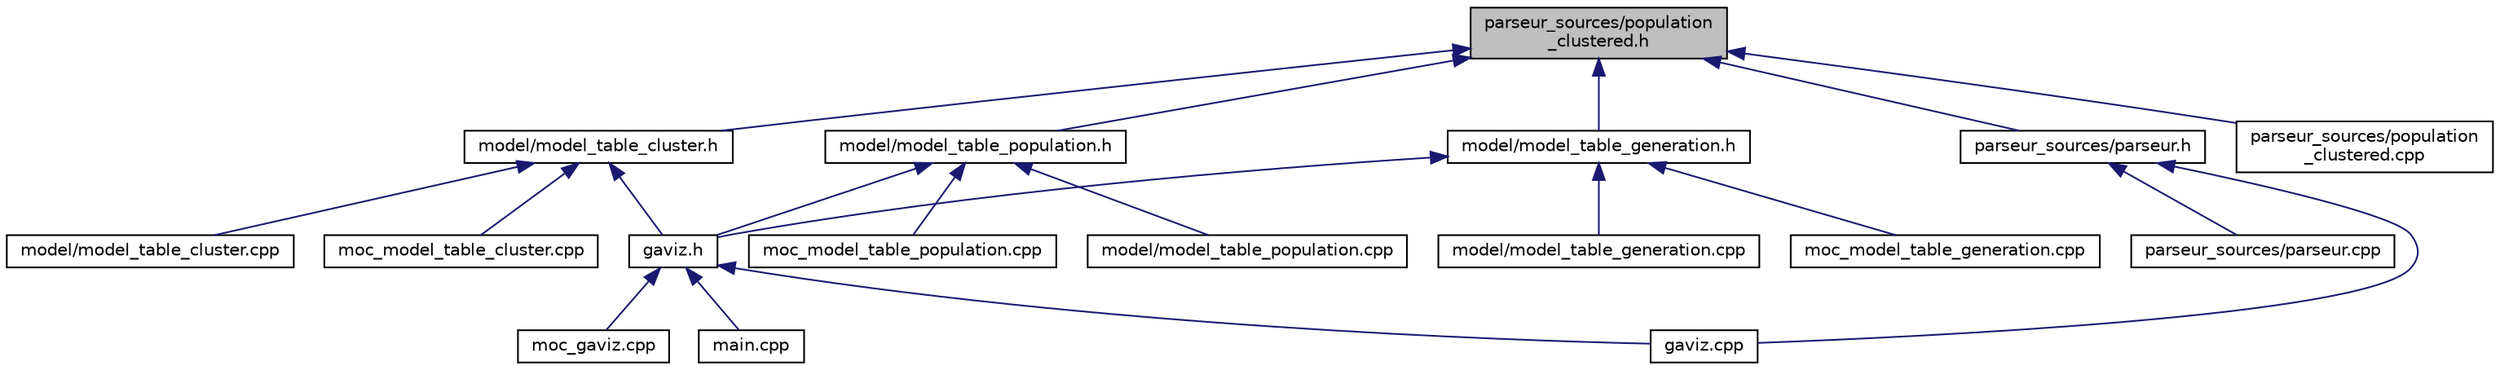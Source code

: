 digraph "parseur_sources/population_clustered.h"
{
  edge [fontname="Helvetica",fontsize="10",labelfontname="Helvetica",labelfontsize="10"];
  node [fontname="Helvetica",fontsize="10",shape=record];
  Node8 [label="parseur_sources/population\l_clustered.h",height=0.2,width=0.4,color="black", fillcolor="grey75", style="filled", fontcolor="black"];
  Node8 -> Node9 [dir="back",color="midnightblue",fontsize="10",style="solid",fontname="Helvetica"];
  Node9 [label="model/model_table_cluster.h",height=0.2,width=0.4,color="black", fillcolor="white", style="filled",URL="$model__table__cluster_8h.html"];
  Node9 -> Node10 [dir="back",color="midnightblue",fontsize="10",style="solid",fontname="Helvetica"];
  Node10 [label="gaviz.h",height=0.2,width=0.4,color="black", fillcolor="white", style="filled",URL="$gaviz_8h.html"];
  Node10 -> Node11 [dir="back",color="midnightblue",fontsize="10",style="solid",fontname="Helvetica"];
  Node11 [label="gaviz.cpp",height=0.2,width=0.4,color="black", fillcolor="white", style="filled",URL="$gaviz_8cpp.html"];
  Node10 -> Node12 [dir="back",color="midnightblue",fontsize="10",style="solid",fontname="Helvetica"];
  Node12 [label="main.cpp",height=0.2,width=0.4,color="black", fillcolor="white", style="filled",URL="$main_8cpp.html"];
  Node10 -> Node13 [dir="back",color="midnightblue",fontsize="10",style="solid",fontname="Helvetica"];
  Node13 [label="moc_gaviz.cpp",height=0.2,width=0.4,color="black", fillcolor="white", style="filled",URL="$moc__gaviz_8cpp.html"];
  Node9 -> Node14 [dir="back",color="midnightblue",fontsize="10",style="solid",fontname="Helvetica"];
  Node14 [label="moc_model_table_cluster.cpp",height=0.2,width=0.4,color="black", fillcolor="white", style="filled",URL="$moc__model__table__cluster_8cpp.html"];
  Node9 -> Node15 [dir="back",color="midnightblue",fontsize="10",style="solid",fontname="Helvetica"];
  Node15 [label="model/model_table_cluster.cpp",height=0.2,width=0.4,color="black", fillcolor="white", style="filled",URL="$model__table__cluster_8cpp.html"];
  Node8 -> Node16 [dir="back",color="midnightblue",fontsize="10",style="solid",fontname="Helvetica"];
  Node16 [label="model/model_table_population.h",height=0.2,width=0.4,color="black", fillcolor="white", style="filled",URL="$model__table__population_8h.html"];
  Node16 -> Node10 [dir="back",color="midnightblue",fontsize="10",style="solid",fontname="Helvetica"];
  Node16 -> Node17 [dir="back",color="midnightblue",fontsize="10",style="solid",fontname="Helvetica"];
  Node17 [label="moc_model_table_population.cpp",height=0.2,width=0.4,color="black", fillcolor="white", style="filled",URL="$moc__model__table__population_8cpp.html"];
  Node16 -> Node18 [dir="back",color="midnightblue",fontsize="10",style="solid",fontname="Helvetica"];
  Node18 [label="model/model_table_population.cpp",height=0.2,width=0.4,color="black", fillcolor="white", style="filled",URL="$model__table__population_8cpp.html"];
  Node8 -> Node19 [dir="back",color="midnightblue",fontsize="10",style="solid",fontname="Helvetica"];
  Node19 [label="model/model_table_generation.h",height=0.2,width=0.4,color="black", fillcolor="white", style="filled",URL="$model__table__generation_8h.html"];
  Node19 -> Node10 [dir="back",color="midnightblue",fontsize="10",style="solid",fontname="Helvetica"];
  Node19 -> Node20 [dir="back",color="midnightblue",fontsize="10",style="solid",fontname="Helvetica"];
  Node20 [label="moc_model_table_generation.cpp",height=0.2,width=0.4,color="black", fillcolor="white", style="filled",URL="$moc__model__table__generation_8cpp.html"];
  Node19 -> Node21 [dir="back",color="midnightblue",fontsize="10",style="solid",fontname="Helvetica"];
  Node21 [label="model/model_table_generation.cpp",height=0.2,width=0.4,color="black", fillcolor="white", style="filled",URL="$model__table__generation_8cpp.html"];
  Node8 -> Node22 [dir="back",color="midnightblue",fontsize="10",style="solid",fontname="Helvetica"];
  Node22 [label="parseur_sources/parseur.h",height=0.2,width=0.4,color="black", fillcolor="white", style="filled",URL="$parseur_8h.html"];
  Node22 -> Node11 [dir="back",color="midnightblue",fontsize="10",style="solid",fontname="Helvetica"];
  Node22 -> Node23 [dir="back",color="midnightblue",fontsize="10",style="solid",fontname="Helvetica"];
  Node23 [label="parseur_sources/parseur.cpp",height=0.2,width=0.4,color="black", fillcolor="white", style="filled",URL="$parseur_8cpp.html"];
  Node8 -> Node24 [dir="back",color="midnightblue",fontsize="10",style="solid",fontname="Helvetica"];
  Node24 [label="parseur_sources/population\l_clustered.cpp",height=0.2,width=0.4,color="black", fillcolor="white", style="filled",URL="$population__clustered_8cpp.html"];
}
